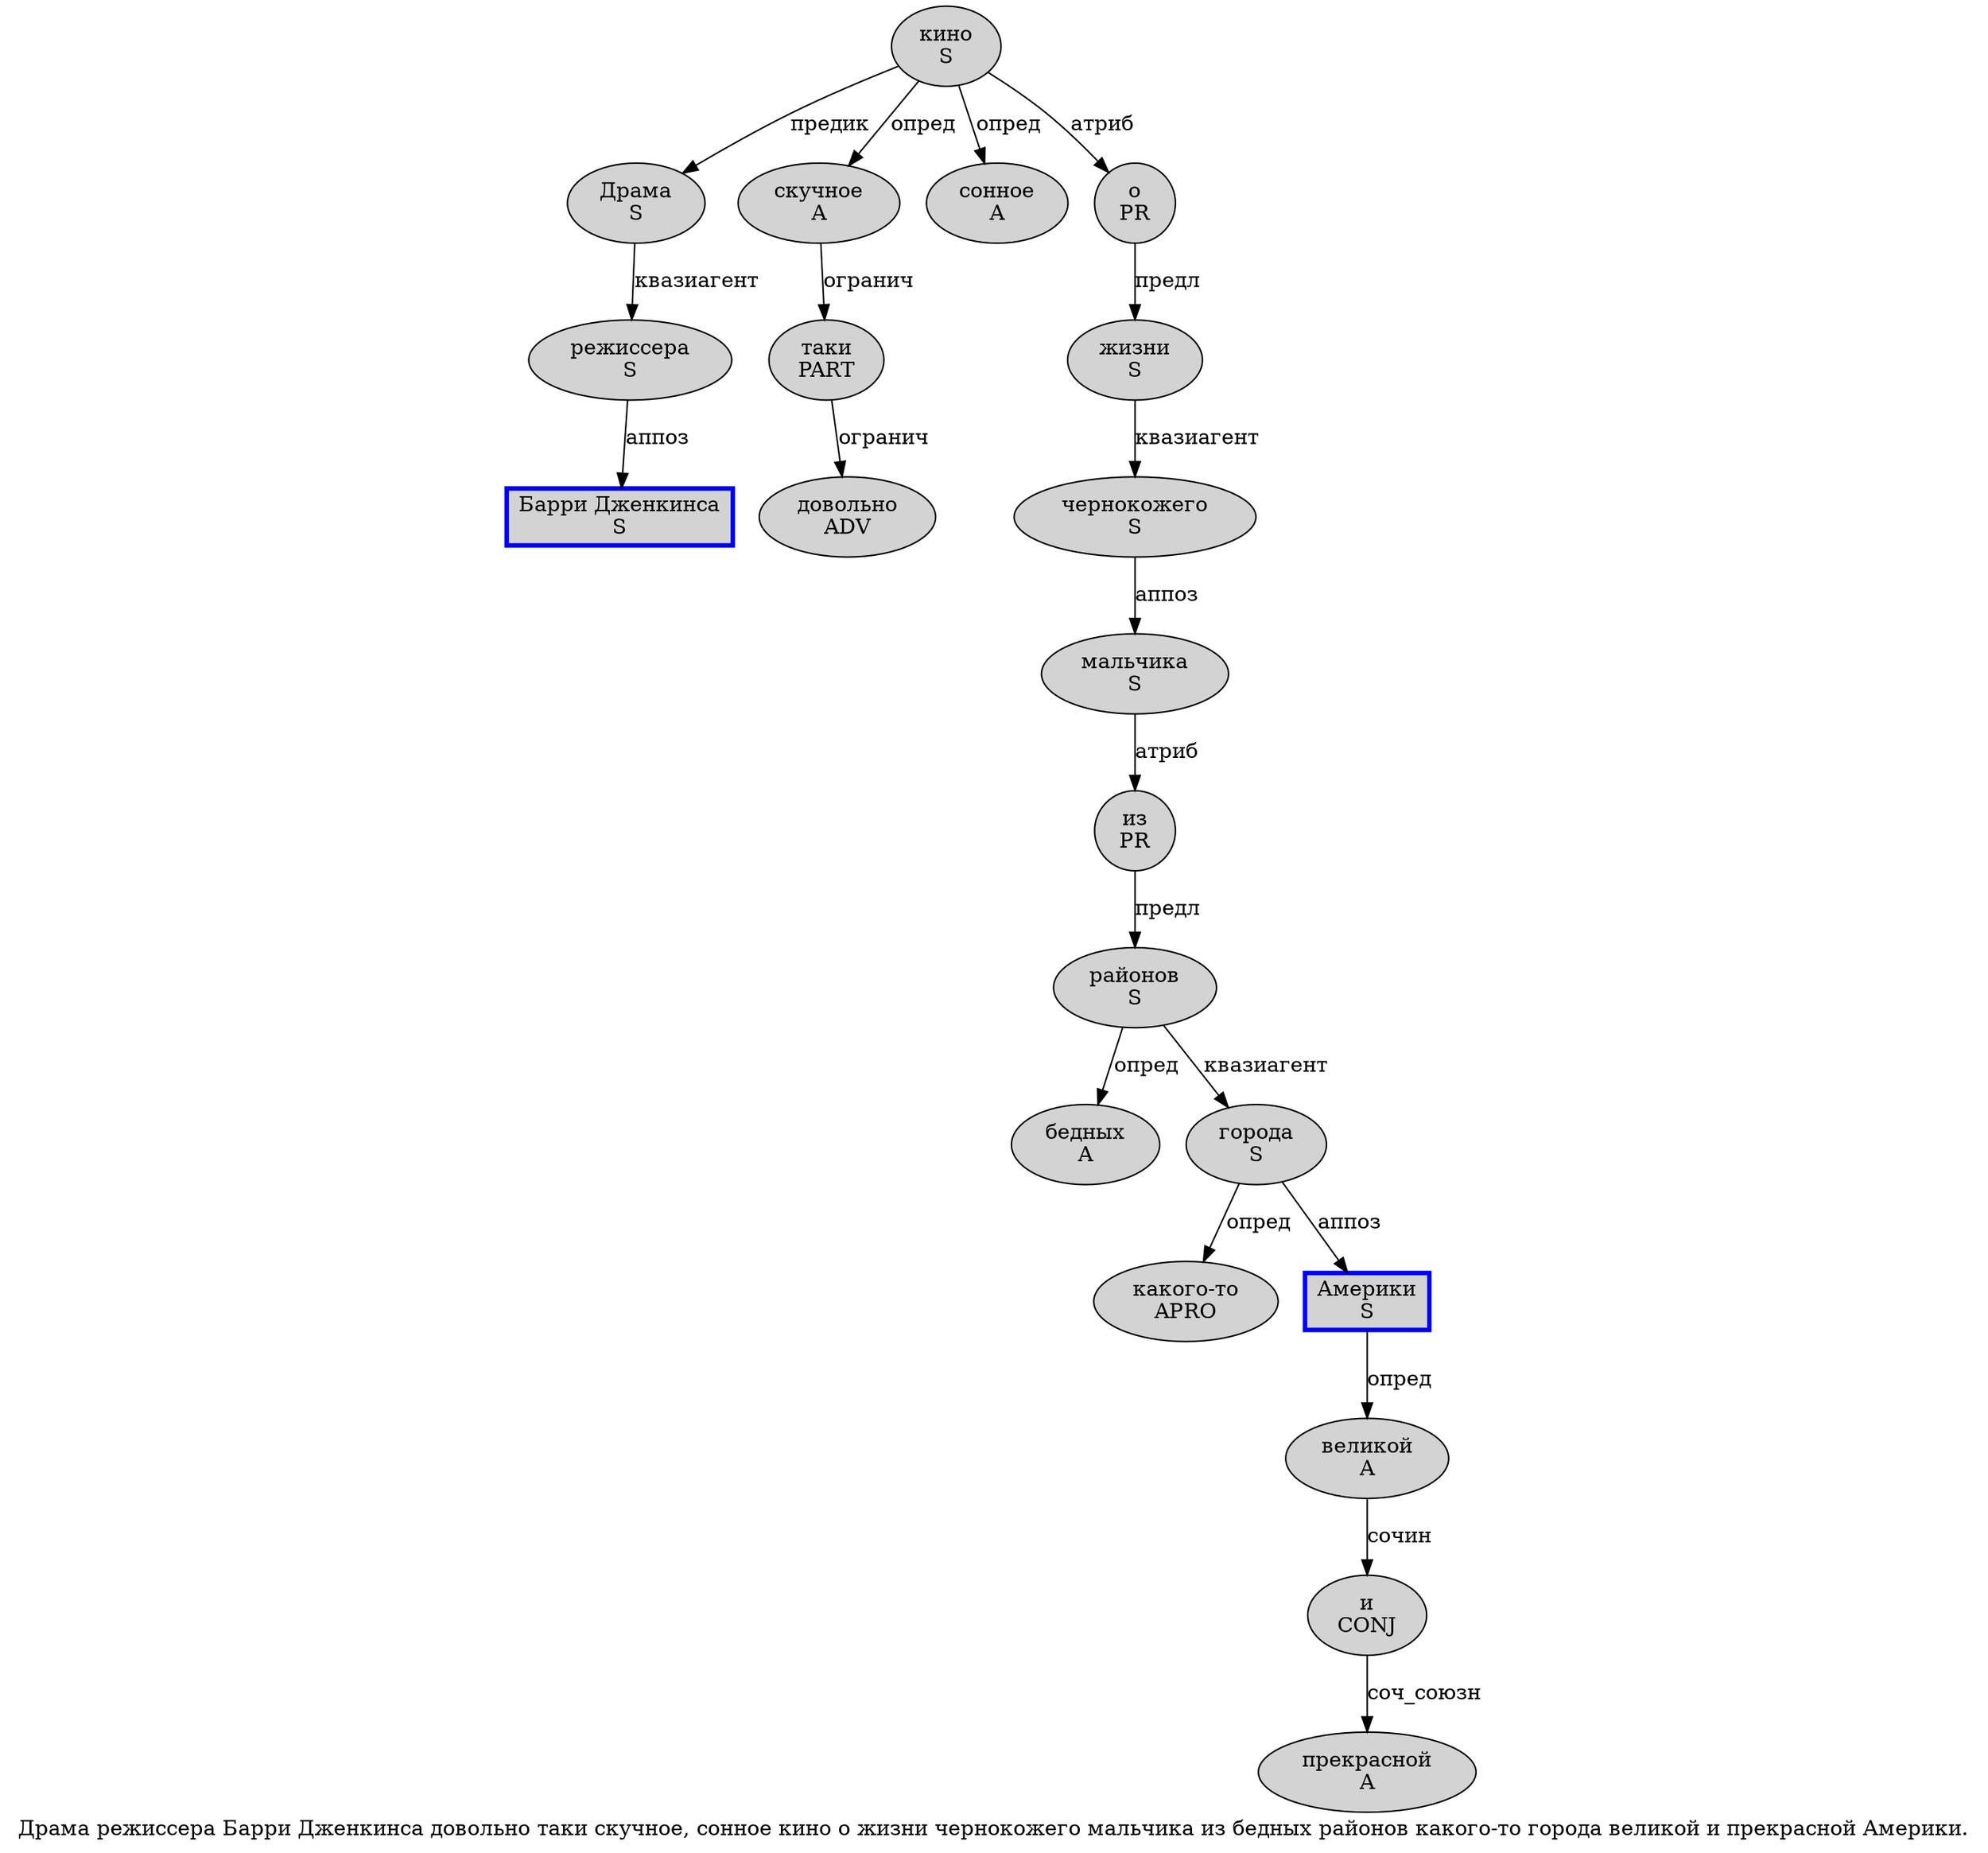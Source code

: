 digraph SENTENCE_4123 {
	graph [label="Драма режиссера Барри Дженкинса довольно таки скучное, сонное кино о жизни чернокожего мальчика из бедных районов какого-то города великой и прекрасной Америки."]
	node [style=filled]
		0 [label="Драма
S" color="" fillcolor=lightgray penwidth=1 shape=ellipse]
		1 [label="режиссера
S" color="" fillcolor=lightgray penwidth=1 shape=ellipse]
		2 [label="Барри Дженкинса
S" color=blue fillcolor=lightgray penwidth=3 shape=box]
		3 [label="довольно
ADV" color="" fillcolor=lightgray penwidth=1 shape=ellipse]
		4 [label="таки
PART" color="" fillcolor=lightgray penwidth=1 shape=ellipse]
		5 [label="скучное
A" color="" fillcolor=lightgray penwidth=1 shape=ellipse]
		7 [label="сонное
A" color="" fillcolor=lightgray penwidth=1 shape=ellipse]
		8 [label="кино
S" color="" fillcolor=lightgray penwidth=1 shape=ellipse]
		9 [label="о
PR" color="" fillcolor=lightgray penwidth=1 shape=ellipse]
		10 [label="жизни
S" color="" fillcolor=lightgray penwidth=1 shape=ellipse]
		11 [label="чернокожего
S" color="" fillcolor=lightgray penwidth=1 shape=ellipse]
		12 [label="мальчика
S" color="" fillcolor=lightgray penwidth=1 shape=ellipse]
		13 [label="из
PR" color="" fillcolor=lightgray penwidth=1 shape=ellipse]
		14 [label="бедных
A" color="" fillcolor=lightgray penwidth=1 shape=ellipse]
		15 [label="районов
S" color="" fillcolor=lightgray penwidth=1 shape=ellipse]
		16 [label="какого-то
APRO" color="" fillcolor=lightgray penwidth=1 shape=ellipse]
		17 [label="города
S" color="" fillcolor=lightgray penwidth=1 shape=ellipse]
		18 [label="великой
A" color="" fillcolor=lightgray penwidth=1 shape=ellipse]
		19 [label="и
CONJ" color="" fillcolor=lightgray penwidth=1 shape=ellipse]
		20 [label="прекрасной
A" color="" fillcolor=lightgray penwidth=1 shape=ellipse]
		21 [label="Америки
S" color=blue fillcolor=lightgray penwidth=3 shape=box]
			5 -> 4 [label="огранич"]
			4 -> 3 [label="огранич"]
			18 -> 19 [label="сочин"]
			10 -> 11 [label="квазиагент"]
			15 -> 14 [label="опред"]
			15 -> 17 [label="квазиагент"]
			0 -> 1 [label="квазиагент"]
			8 -> 0 [label="предик"]
			8 -> 5 [label="опред"]
			8 -> 7 [label="опред"]
			8 -> 9 [label="атриб"]
			13 -> 15 [label="предл"]
			17 -> 16 [label="опред"]
			17 -> 21 [label="аппоз"]
			1 -> 2 [label="аппоз"]
			19 -> 20 [label="соч_союзн"]
			9 -> 10 [label="предл"]
			21 -> 18 [label="опред"]
			12 -> 13 [label="атриб"]
			11 -> 12 [label="аппоз"]
}
